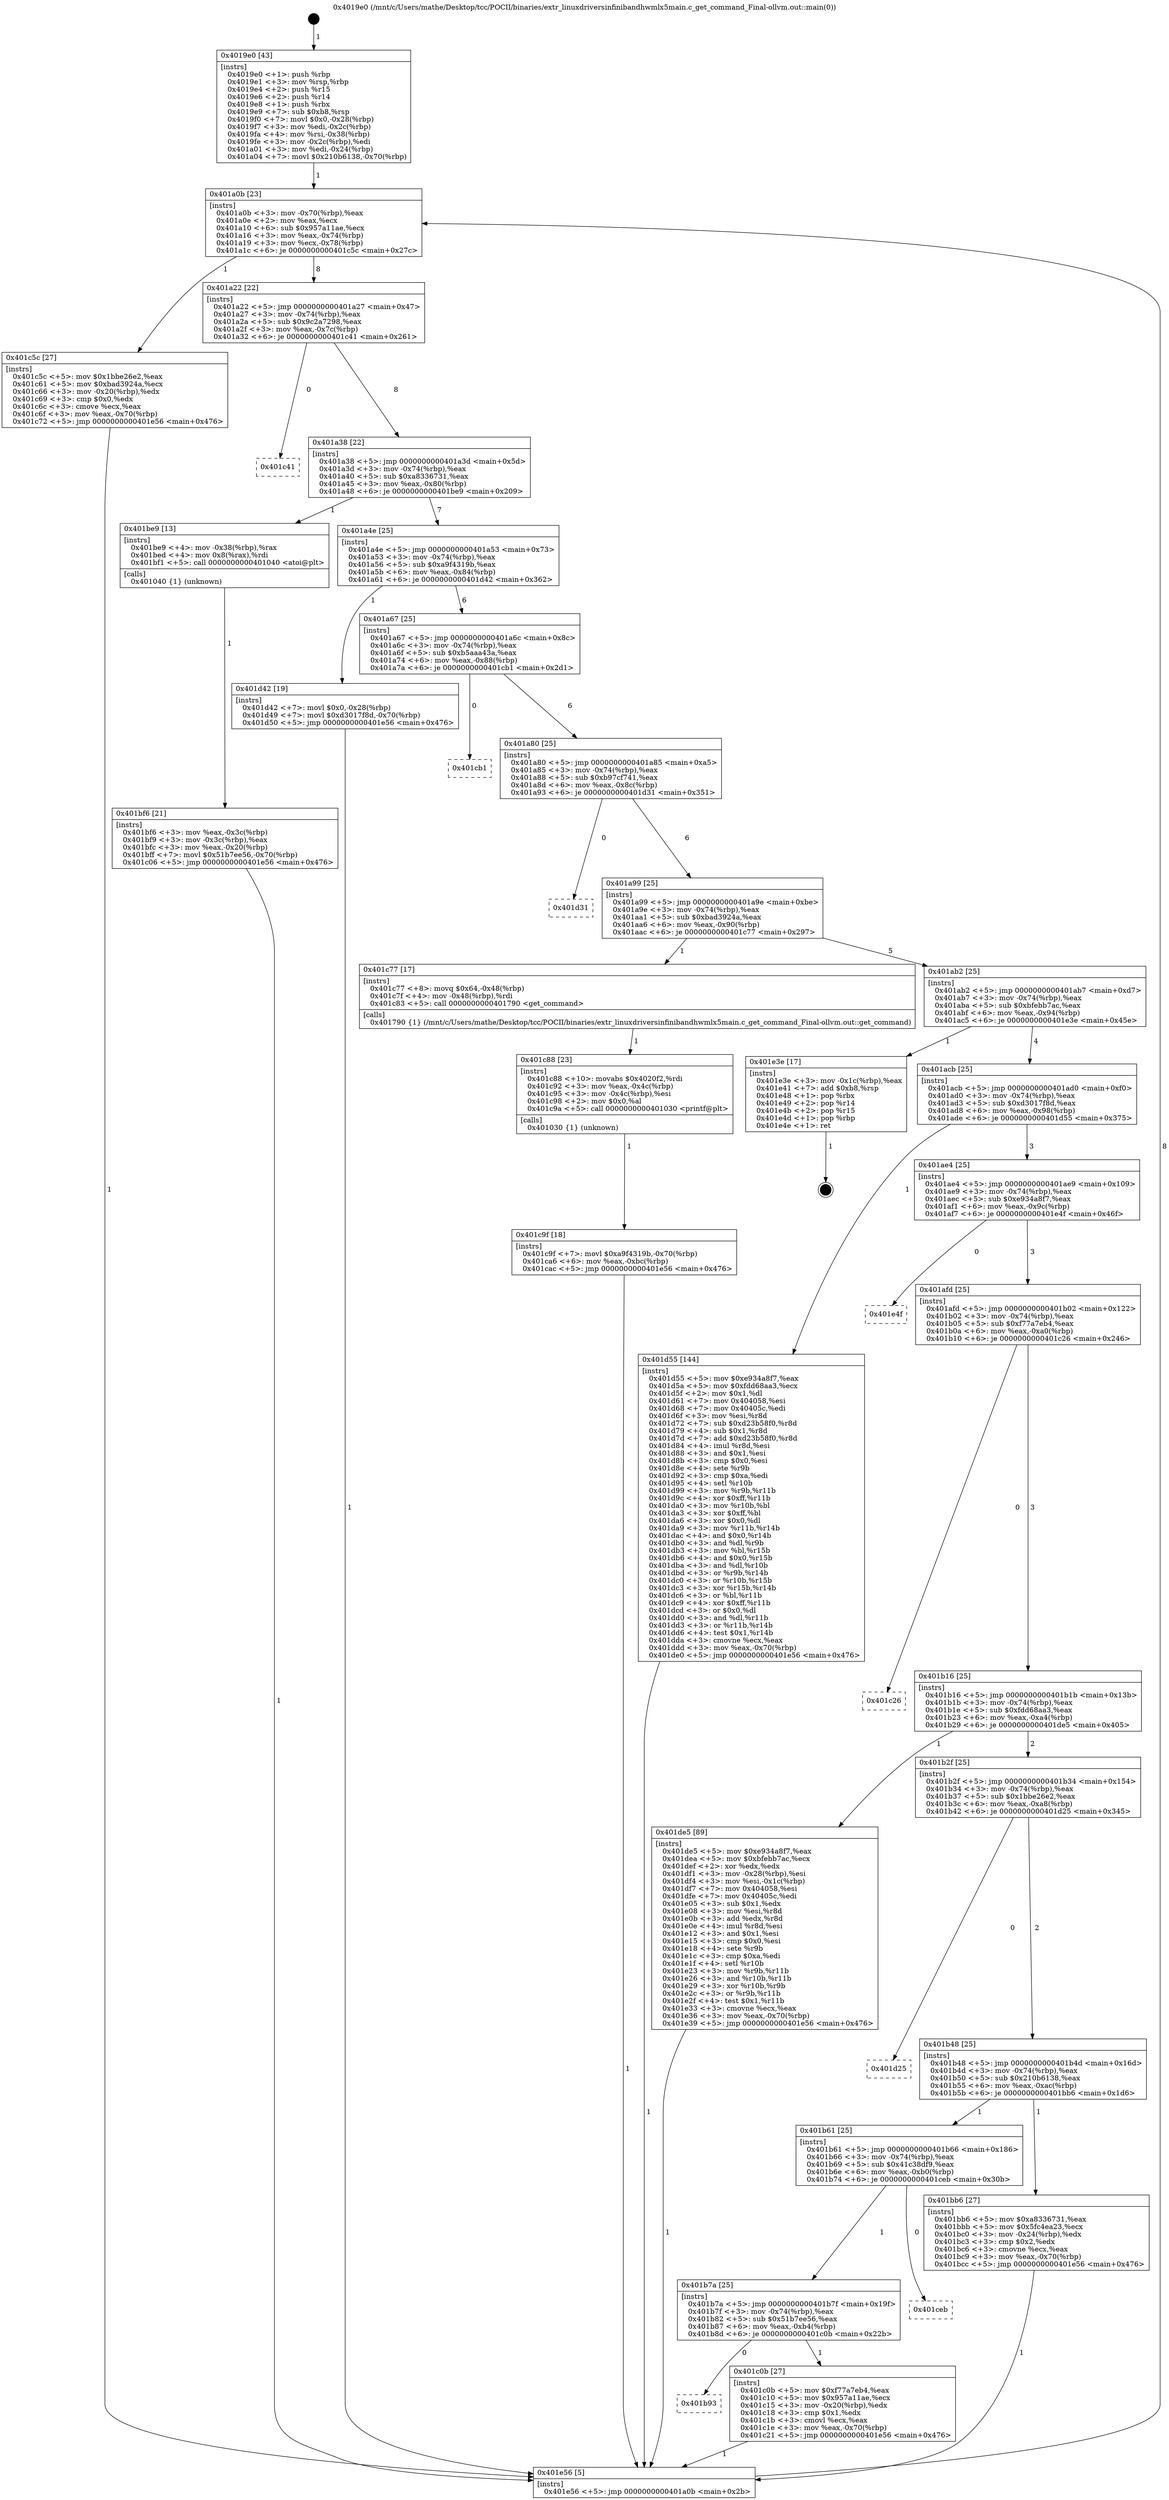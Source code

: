 digraph "0x4019e0" {
  label = "0x4019e0 (/mnt/c/Users/mathe/Desktop/tcc/POCII/binaries/extr_linuxdriversinfinibandhwmlx5main.c_get_command_Final-ollvm.out::main(0))"
  labelloc = "t"
  node[shape=record]

  Entry [label="",width=0.3,height=0.3,shape=circle,fillcolor=black,style=filled]
  "0x401a0b" [label="{
     0x401a0b [23]\l
     | [instrs]\l
     &nbsp;&nbsp;0x401a0b \<+3\>: mov -0x70(%rbp),%eax\l
     &nbsp;&nbsp;0x401a0e \<+2\>: mov %eax,%ecx\l
     &nbsp;&nbsp;0x401a10 \<+6\>: sub $0x957a11ae,%ecx\l
     &nbsp;&nbsp;0x401a16 \<+3\>: mov %eax,-0x74(%rbp)\l
     &nbsp;&nbsp;0x401a19 \<+3\>: mov %ecx,-0x78(%rbp)\l
     &nbsp;&nbsp;0x401a1c \<+6\>: je 0000000000401c5c \<main+0x27c\>\l
  }"]
  "0x401c5c" [label="{
     0x401c5c [27]\l
     | [instrs]\l
     &nbsp;&nbsp;0x401c5c \<+5\>: mov $0x1bbe26e2,%eax\l
     &nbsp;&nbsp;0x401c61 \<+5\>: mov $0xbad3924a,%ecx\l
     &nbsp;&nbsp;0x401c66 \<+3\>: mov -0x20(%rbp),%edx\l
     &nbsp;&nbsp;0x401c69 \<+3\>: cmp $0x0,%edx\l
     &nbsp;&nbsp;0x401c6c \<+3\>: cmove %ecx,%eax\l
     &nbsp;&nbsp;0x401c6f \<+3\>: mov %eax,-0x70(%rbp)\l
     &nbsp;&nbsp;0x401c72 \<+5\>: jmp 0000000000401e56 \<main+0x476\>\l
  }"]
  "0x401a22" [label="{
     0x401a22 [22]\l
     | [instrs]\l
     &nbsp;&nbsp;0x401a22 \<+5\>: jmp 0000000000401a27 \<main+0x47\>\l
     &nbsp;&nbsp;0x401a27 \<+3\>: mov -0x74(%rbp),%eax\l
     &nbsp;&nbsp;0x401a2a \<+5\>: sub $0x9c2a7298,%eax\l
     &nbsp;&nbsp;0x401a2f \<+3\>: mov %eax,-0x7c(%rbp)\l
     &nbsp;&nbsp;0x401a32 \<+6\>: je 0000000000401c41 \<main+0x261\>\l
  }"]
  Exit [label="",width=0.3,height=0.3,shape=circle,fillcolor=black,style=filled,peripheries=2]
  "0x401c41" [label="{
     0x401c41\l
  }", style=dashed]
  "0x401a38" [label="{
     0x401a38 [22]\l
     | [instrs]\l
     &nbsp;&nbsp;0x401a38 \<+5\>: jmp 0000000000401a3d \<main+0x5d\>\l
     &nbsp;&nbsp;0x401a3d \<+3\>: mov -0x74(%rbp),%eax\l
     &nbsp;&nbsp;0x401a40 \<+5\>: sub $0xa8336731,%eax\l
     &nbsp;&nbsp;0x401a45 \<+3\>: mov %eax,-0x80(%rbp)\l
     &nbsp;&nbsp;0x401a48 \<+6\>: je 0000000000401be9 \<main+0x209\>\l
  }"]
  "0x401c9f" [label="{
     0x401c9f [18]\l
     | [instrs]\l
     &nbsp;&nbsp;0x401c9f \<+7\>: movl $0xa9f4319b,-0x70(%rbp)\l
     &nbsp;&nbsp;0x401ca6 \<+6\>: mov %eax,-0xbc(%rbp)\l
     &nbsp;&nbsp;0x401cac \<+5\>: jmp 0000000000401e56 \<main+0x476\>\l
  }"]
  "0x401be9" [label="{
     0x401be9 [13]\l
     | [instrs]\l
     &nbsp;&nbsp;0x401be9 \<+4\>: mov -0x38(%rbp),%rax\l
     &nbsp;&nbsp;0x401bed \<+4\>: mov 0x8(%rax),%rdi\l
     &nbsp;&nbsp;0x401bf1 \<+5\>: call 0000000000401040 \<atoi@plt\>\l
     | [calls]\l
     &nbsp;&nbsp;0x401040 \{1\} (unknown)\l
  }"]
  "0x401a4e" [label="{
     0x401a4e [25]\l
     | [instrs]\l
     &nbsp;&nbsp;0x401a4e \<+5\>: jmp 0000000000401a53 \<main+0x73\>\l
     &nbsp;&nbsp;0x401a53 \<+3\>: mov -0x74(%rbp),%eax\l
     &nbsp;&nbsp;0x401a56 \<+5\>: sub $0xa9f4319b,%eax\l
     &nbsp;&nbsp;0x401a5b \<+6\>: mov %eax,-0x84(%rbp)\l
     &nbsp;&nbsp;0x401a61 \<+6\>: je 0000000000401d42 \<main+0x362\>\l
  }"]
  "0x401c88" [label="{
     0x401c88 [23]\l
     | [instrs]\l
     &nbsp;&nbsp;0x401c88 \<+10\>: movabs $0x4020f2,%rdi\l
     &nbsp;&nbsp;0x401c92 \<+3\>: mov %eax,-0x4c(%rbp)\l
     &nbsp;&nbsp;0x401c95 \<+3\>: mov -0x4c(%rbp),%esi\l
     &nbsp;&nbsp;0x401c98 \<+2\>: mov $0x0,%al\l
     &nbsp;&nbsp;0x401c9a \<+5\>: call 0000000000401030 \<printf@plt\>\l
     | [calls]\l
     &nbsp;&nbsp;0x401030 \{1\} (unknown)\l
  }"]
  "0x401d42" [label="{
     0x401d42 [19]\l
     | [instrs]\l
     &nbsp;&nbsp;0x401d42 \<+7\>: movl $0x0,-0x28(%rbp)\l
     &nbsp;&nbsp;0x401d49 \<+7\>: movl $0xd3017f8d,-0x70(%rbp)\l
     &nbsp;&nbsp;0x401d50 \<+5\>: jmp 0000000000401e56 \<main+0x476\>\l
  }"]
  "0x401a67" [label="{
     0x401a67 [25]\l
     | [instrs]\l
     &nbsp;&nbsp;0x401a67 \<+5\>: jmp 0000000000401a6c \<main+0x8c\>\l
     &nbsp;&nbsp;0x401a6c \<+3\>: mov -0x74(%rbp),%eax\l
     &nbsp;&nbsp;0x401a6f \<+5\>: sub $0xb5aaa43a,%eax\l
     &nbsp;&nbsp;0x401a74 \<+6\>: mov %eax,-0x88(%rbp)\l
     &nbsp;&nbsp;0x401a7a \<+6\>: je 0000000000401cb1 \<main+0x2d1\>\l
  }"]
  "0x401b93" [label="{
     0x401b93\l
  }", style=dashed]
  "0x401cb1" [label="{
     0x401cb1\l
  }", style=dashed]
  "0x401a80" [label="{
     0x401a80 [25]\l
     | [instrs]\l
     &nbsp;&nbsp;0x401a80 \<+5\>: jmp 0000000000401a85 \<main+0xa5\>\l
     &nbsp;&nbsp;0x401a85 \<+3\>: mov -0x74(%rbp),%eax\l
     &nbsp;&nbsp;0x401a88 \<+5\>: sub $0xb97cf741,%eax\l
     &nbsp;&nbsp;0x401a8d \<+6\>: mov %eax,-0x8c(%rbp)\l
     &nbsp;&nbsp;0x401a93 \<+6\>: je 0000000000401d31 \<main+0x351\>\l
  }"]
  "0x401c0b" [label="{
     0x401c0b [27]\l
     | [instrs]\l
     &nbsp;&nbsp;0x401c0b \<+5\>: mov $0xf77a7eb4,%eax\l
     &nbsp;&nbsp;0x401c10 \<+5\>: mov $0x957a11ae,%ecx\l
     &nbsp;&nbsp;0x401c15 \<+3\>: mov -0x20(%rbp),%edx\l
     &nbsp;&nbsp;0x401c18 \<+3\>: cmp $0x1,%edx\l
     &nbsp;&nbsp;0x401c1b \<+3\>: cmovl %ecx,%eax\l
     &nbsp;&nbsp;0x401c1e \<+3\>: mov %eax,-0x70(%rbp)\l
     &nbsp;&nbsp;0x401c21 \<+5\>: jmp 0000000000401e56 \<main+0x476\>\l
  }"]
  "0x401d31" [label="{
     0x401d31\l
  }", style=dashed]
  "0x401a99" [label="{
     0x401a99 [25]\l
     | [instrs]\l
     &nbsp;&nbsp;0x401a99 \<+5\>: jmp 0000000000401a9e \<main+0xbe\>\l
     &nbsp;&nbsp;0x401a9e \<+3\>: mov -0x74(%rbp),%eax\l
     &nbsp;&nbsp;0x401aa1 \<+5\>: sub $0xbad3924a,%eax\l
     &nbsp;&nbsp;0x401aa6 \<+6\>: mov %eax,-0x90(%rbp)\l
     &nbsp;&nbsp;0x401aac \<+6\>: je 0000000000401c77 \<main+0x297\>\l
  }"]
  "0x401b7a" [label="{
     0x401b7a [25]\l
     | [instrs]\l
     &nbsp;&nbsp;0x401b7a \<+5\>: jmp 0000000000401b7f \<main+0x19f\>\l
     &nbsp;&nbsp;0x401b7f \<+3\>: mov -0x74(%rbp),%eax\l
     &nbsp;&nbsp;0x401b82 \<+5\>: sub $0x51b7ee56,%eax\l
     &nbsp;&nbsp;0x401b87 \<+6\>: mov %eax,-0xb4(%rbp)\l
     &nbsp;&nbsp;0x401b8d \<+6\>: je 0000000000401c0b \<main+0x22b\>\l
  }"]
  "0x401c77" [label="{
     0x401c77 [17]\l
     | [instrs]\l
     &nbsp;&nbsp;0x401c77 \<+8\>: movq $0x64,-0x48(%rbp)\l
     &nbsp;&nbsp;0x401c7f \<+4\>: mov -0x48(%rbp),%rdi\l
     &nbsp;&nbsp;0x401c83 \<+5\>: call 0000000000401790 \<get_command\>\l
     | [calls]\l
     &nbsp;&nbsp;0x401790 \{1\} (/mnt/c/Users/mathe/Desktop/tcc/POCII/binaries/extr_linuxdriversinfinibandhwmlx5main.c_get_command_Final-ollvm.out::get_command)\l
  }"]
  "0x401ab2" [label="{
     0x401ab2 [25]\l
     | [instrs]\l
     &nbsp;&nbsp;0x401ab2 \<+5\>: jmp 0000000000401ab7 \<main+0xd7\>\l
     &nbsp;&nbsp;0x401ab7 \<+3\>: mov -0x74(%rbp),%eax\l
     &nbsp;&nbsp;0x401aba \<+5\>: sub $0xbfebb7ac,%eax\l
     &nbsp;&nbsp;0x401abf \<+6\>: mov %eax,-0x94(%rbp)\l
     &nbsp;&nbsp;0x401ac5 \<+6\>: je 0000000000401e3e \<main+0x45e\>\l
  }"]
  "0x401ceb" [label="{
     0x401ceb\l
  }", style=dashed]
  "0x401e3e" [label="{
     0x401e3e [17]\l
     | [instrs]\l
     &nbsp;&nbsp;0x401e3e \<+3\>: mov -0x1c(%rbp),%eax\l
     &nbsp;&nbsp;0x401e41 \<+7\>: add $0xb8,%rsp\l
     &nbsp;&nbsp;0x401e48 \<+1\>: pop %rbx\l
     &nbsp;&nbsp;0x401e49 \<+2\>: pop %r14\l
     &nbsp;&nbsp;0x401e4b \<+2\>: pop %r15\l
     &nbsp;&nbsp;0x401e4d \<+1\>: pop %rbp\l
     &nbsp;&nbsp;0x401e4e \<+1\>: ret\l
  }"]
  "0x401acb" [label="{
     0x401acb [25]\l
     | [instrs]\l
     &nbsp;&nbsp;0x401acb \<+5\>: jmp 0000000000401ad0 \<main+0xf0\>\l
     &nbsp;&nbsp;0x401ad0 \<+3\>: mov -0x74(%rbp),%eax\l
     &nbsp;&nbsp;0x401ad3 \<+5\>: sub $0xd3017f8d,%eax\l
     &nbsp;&nbsp;0x401ad8 \<+6\>: mov %eax,-0x98(%rbp)\l
     &nbsp;&nbsp;0x401ade \<+6\>: je 0000000000401d55 \<main+0x375\>\l
  }"]
  "0x401bf6" [label="{
     0x401bf6 [21]\l
     | [instrs]\l
     &nbsp;&nbsp;0x401bf6 \<+3\>: mov %eax,-0x3c(%rbp)\l
     &nbsp;&nbsp;0x401bf9 \<+3\>: mov -0x3c(%rbp),%eax\l
     &nbsp;&nbsp;0x401bfc \<+3\>: mov %eax,-0x20(%rbp)\l
     &nbsp;&nbsp;0x401bff \<+7\>: movl $0x51b7ee56,-0x70(%rbp)\l
     &nbsp;&nbsp;0x401c06 \<+5\>: jmp 0000000000401e56 \<main+0x476\>\l
  }"]
  "0x401d55" [label="{
     0x401d55 [144]\l
     | [instrs]\l
     &nbsp;&nbsp;0x401d55 \<+5\>: mov $0xe934a8f7,%eax\l
     &nbsp;&nbsp;0x401d5a \<+5\>: mov $0xfdd68aa3,%ecx\l
     &nbsp;&nbsp;0x401d5f \<+2\>: mov $0x1,%dl\l
     &nbsp;&nbsp;0x401d61 \<+7\>: mov 0x404058,%esi\l
     &nbsp;&nbsp;0x401d68 \<+7\>: mov 0x40405c,%edi\l
     &nbsp;&nbsp;0x401d6f \<+3\>: mov %esi,%r8d\l
     &nbsp;&nbsp;0x401d72 \<+7\>: sub $0xd23b58f0,%r8d\l
     &nbsp;&nbsp;0x401d79 \<+4\>: sub $0x1,%r8d\l
     &nbsp;&nbsp;0x401d7d \<+7\>: add $0xd23b58f0,%r8d\l
     &nbsp;&nbsp;0x401d84 \<+4\>: imul %r8d,%esi\l
     &nbsp;&nbsp;0x401d88 \<+3\>: and $0x1,%esi\l
     &nbsp;&nbsp;0x401d8b \<+3\>: cmp $0x0,%esi\l
     &nbsp;&nbsp;0x401d8e \<+4\>: sete %r9b\l
     &nbsp;&nbsp;0x401d92 \<+3\>: cmp $0xa,%edi\l
     &nbsp;&nbsp;0x401d95 \<+4\>: setl %r10b\l
     &nbsp;&nbsp;0x401d99 \<+3\>: mov %r9b,%r11b\l
     &nbsp;&nbsp;0x401d9c \<+4\>: xor $0xff,%r11b\l
     &nbsp;&nbsp;0x401da0 \<+3\>: mov %r10b,%bl\l
     &nbsp;&nbsp;0x401da3 \<+3\>: xor $0xff,%bl\l
     &nbsp;&nbsp;0x401da6 \<+3\>: xor $0x0,%dl\l
     &nbsp;&nbsp;0x401da9 \<+3\>: mov %r11b,%r14b\l
     &nbsp;&nbsp;0x401dac \<+4\>: and $0x0,%r14b\l
     &nbsp;&nbsp;0x401db0 \<+3\>: and %dl,%r9b\l
     &nbsp;&nbsp;0x401db3 \<+3\>: mov %bl,%r15b\l
     &nbsp;&nbsp;0x401db6 \<+4\>: and $0x0,%r15b\l
     &nbsp;&nbsp;0x401dba \<+3\>: and %dl,%r10b\l
     &nbsp;&nbsp;0x401dbd \<+3\>: or %r9b,%r14b\l
     &nbsp;&nbsp;0x401dc0 \<+3\>: or %r10b,%r15b\l
     &nbsp;&nbsp;0x401dc3 \<+3\>: xor %r15b,%r14b\l
     &nbsp;&nbsp;0x401dc6 \<+3\>: or %bl,%r11b\l
     &nbsp;&nbsp;0x401dc9 \<+4\>: xor $0xff,%r11b\l
     &nbsp;&nbsp;0x401dcd \<+3\>: or $0x0,%dl\l
     &nbsp;&nbsp;0x401dd0 \<+3\>: and %dl,%r11b\l
     &nbsp;&nbsp;0x401dd3 \<+3\>: or %r11b,%r14b\l
     &nbsp;&nbsp;0x401dd6 \<+4\>: test $0x1,%r14b\l
     &nbsp;&nbsp;0x401dda \<+3\>: cmovne %ecx,%eax\l
     &nbsp;&nbsp;0x401ddd \<+3\>: mov %eax,-0x70(%rbp)\l
     &nbsp;&nbsp;0x401de0 \<+5\>: jmp 0000000000401e56 \<main+0x476\>\l
  }"]
  "0x401ae4" [label="{
     0x401ae4 [25]\l
     | [instrs]\l
     &nbsp;&nbsp;0x401ae4 \<+5\>: jmp 0000000000401ae9 \<main+0x109\>\l
     &nbsp;&nbsp;0x401ae9 \<+3\>: mov -0x74(%rbp),%eax\l
     &nbsp;&nbsp;0x401aec \<+5\>: sub $0xe934a8f7,%eax\l
     &nbsp;&nbsp;0x401af1 \<+6\>: mov %eax,-0x9c(%rbp)\l
     &nbsp;&nbsp;0x401af7 \<+6\>: je 0000000000401e4f \<main+0x46f\>\l
  }"]
  "0x4019e0" [label="{
     0x4019e0 [43]\l
     | [instrs]\l
     &nbsp;&nbsp;0x4019e0 \<+1\>: push %rbp\l
     &nbsp;&nbsp;0x4019e1 \<+3\>: mov %rsp,%rbp\l
     &nbsp;&nbsp;0x4019e4 \<+2\>: push %r15\l
     &nbsp;&nbsp;0x4019e6 \<+2\>: push %r14\l
     &nbsp;&nbsp;0x4019e8 \<+1\>: push %rbx\l
     &nbsp;&nbsp;0x4019e9 \<+7\>: sub $0xb8,%rsp\l
     &nbsp;&nbsp;0x4019f0 \<+7\>: movl $0x0,-0x28(%rbp)\l
     &nbsp;&nbsp;0x4019f7 \<+3\>: mov %edi,-0x2c(%rbp)\l
     &nbsp;&nbsp;0x4019fa \<+4\>: mov %rsi,-0x38(%rbp)\l
     &nbsp;&nbsp;0x4019fe \<+3\>: mov -0x2c(%rbp),%edi\l
     &nbsp;&nbsp;0x401a01 \<+3\>: mov %edi,-0x24(%rbp)\l
     &nbsp;&nbsp;0x401a04 \<+7\>: movl $0x210b6138,-0x70(%rbp)\l
  }"]
  "0x401e4f" [label="{
     0x401e4f\l
  }", style=dashed]
  "0x401afd" [label="{
     0x401afd [25]\l
     | [instrs]\l
     &nbsp;&nbsp;0x401afd \<+5\>: jmp 0000000000401b02 \<main+0x122\>\l
     &nbsp;&nbsp;0x401b02 \<+3\>: mov -0x74(%rbp),%eax\l
     &nbsp;&nbsp;0x401b05 \<+5\>: sub $0xf77a7eb4,%eax\l
     &nbsp;&nbsp;0x401b0a \<+6\>: mov %eax,-0xa0(%rbp)\l
     &nbsp;&nbsp;0x401b10 \<+6\>: je 0000000000401c26 \<main+0x246\>\l
  }"]
  "0x401e56" [label="{
     0x401e56 [5]\l
     | [instrs]\l
     &nbsp;&nbsp;0x401e56 \<+5\>: jmp 0000000000401a0b \<main+0x2b\>\l
  }"]
  "0x401c26" [label="{
     0x401c26\l
  }", style=dashed]
  "0x401b16" [label="{
     0x401b16 [25]\l
     | [instrs]\l
     &nbsp;&nbsp;0x401b16 \<+5\>: jmp 0000000000401b1b \<main+0x13b\>\l
     &nbsp;&nbsp;0x401b1b \<+3\>: mov -0x74(%rbp),%eax\l
     &nbsp;&nbsp;0x401b1e \<+5\>: sub $0xfdd68aa3,%eax\l
     &nbsp;&nbsp;0x401b23 \<+6\>: mov %eax,-0xa4(%rbp)\l
     &nbsp;&nbsp;0x401b29 \<+6\>: je 0000000000401de5 \<main+0x405\>\l
  }"]
  "0x401b61" [label="{
     0x401b61 [25]\l
     | [instrs]\l
     &nbsp;&nbsp;0x401b61 \<+5\>: jmp 0000000000401b66 \<main+0x186\>\l
     &nbsp;&nbsp;0x401b66 \<+3\>: mov -0x74(%rbp),%eax\l
     &nbsp;&nbsp;0x401b69 \<+5\>: sub $0x41c38df9,%eax\l
     &nbsp;&nbsp;0x401b6e \<+6\>: mov %eax,-0xb0(%rbp)\l
     &nbsp;&nbsp;0x401b74 \<+6\>: je 0000000000401ceb \<main+0x30b\>\l
  }"]
  "0x401de5" [label="{
     0x401de5 [89]\l
     | [instrs]\l
     &nbsp;&nbsp;0x401de5 \<+5\>: mov $0xe934a8f7,%eax\l
     &nbsp;&nbsp;0x401dea \<+5\>: mov $0xbfebb7ac,%ecx\l
     &nbsp;&nbsp;0x401def \<+2\>: xor %edx,%edx\l
     &nbsp;&nbsp;0x401df1 \<+3\>: mov -0x28(%rbp),%esi\l
     &nbsp;&nbsp;0x401df4 \<+3\>: mov %esi,-0x1c(%rbp)\l
     &nbsp;&nbsp;0x401df7 \<+7\>: mov 0x404058,%esi\l
     &nbsp;&nbsp;0x401dfe \<+7\>: mov 0x40405c,%edi\l
     &nbsp;&nbsp;0x401e05 \<+3\>: sub $0x1,%edx\l
     &nbsp;&nbsp;0x401e08 \<+3\>: mov %esi,%r8d\l
     &nbsp;&nbsp;0x401e0b \<+3\>: add %edx,%r8d\l
     &nbsp;&nbsp;0x401e0e \<+4\>: imul %r8d,%esi\l
     &nbsp;&nbsp;0x401e12 \<+3\>: and $0x1,%esi\l
     &nbsp;&nbsp;0x401e15 \<+3\>: cmp $0x0,%esi\l
     &nbsp;&nbsp;0x401e18 \<+4\>: sete %r9b\l
     &nbsp;&nbsp;0x401e1c \<+3\>: cmp $0xa,%edi\l
     &nbsp;&nbsp;0x401e1f \<+4\>: setl %r10b\l
     &nbsp;&nbsp;0x401e23 \<+3\>: mov %r9b,%r11b\l
     &nbsp;&nbsp;0x401e26 \<+3\>: and %r10b,%r11b\l
     &nbsp;&nbsp;0x401e29 \<+3\>: xor %r10b,%r9b\l
     &nbsp;&nbsp;0x401e2c \<+3\>: or %r9b,%r11b\l
     &nbsp;&nbsp;0x401e2f \<+4\>: test $0x1,%r11b\l
     &nbsp;&nbsp;0x401e33 \<+3\>: cmovne %ecx,%eax\l
     &nbsp;&nbsp;0x401e36 \<+3\>: mov %eax,-0x70(%rbp)\l
     &nbsp;&nbsp;0x401e39 \<+5\>: jmp 0000000000401e56 \<main+0x476\>\l
  }"]
  "0x401b2f" [label="{
     0x401b2f [25]\l
     | [instrs]\l
     &nbsp;&nbsp;0x401b2f \<+5\>: jmp 0000000000401b34 \<main+0x154\>\l
     &nbsp;&nbsp;0x401b34 \<+3\>: mov -0x74(%rbp),%eax\l
     &nbsp;&nbsp;0x401b37 \<+5\>: sub $0x1bbe26e2,%eax\l
     &nbsp;&nbsp;0x401b3c \<+6\>: mov %eax,-0xa8(%rbp)\l
     &nbsp;&nbsp;0x401b42 \<+6\>: je 0000000000401d25 \<main+0x345\>\l
  }"]
  "0x401bb6" [label="{
     0x401bb6 [27]\l
     | [instrs]\l
     &nbsp;&nbsp;0x401bb6 \<+5\>: mov $0xa8336731,%eax\l
     &nbsp;&nbsp;0x401bbb \<+5\>: mov $0x5fc4ea23,%ecx\l
     &nbsp;&nbsp;0x401bc0 \<+3\>: mov -0x24(%rbp),%edx\l
     &nbsp;&nbsp;0x401bc3 \<+3\>: cmp $0x2,%edx\l
     &nbsp;&nbsp;0x401bc6 \<+3\>: cmovne %ecx,%eax\l
     &nbsp;&nbsp;0x401bc9 \<+3\>: mov %eax,-0x70(%rbp)\l
     &nbsp;&nbsp;0x401bcc \<+5\>: jmp 0000000000401e56 \<main+0x476\>\l
  }"]
  "0x401d25" [label="{
     0x401d25\l
  }", style=dashed]
  "0x401b48" [label="{
     0x401b48 [25]\l
     | [instrs]\l
     &nbsp;&nbsp;0x401b48 \<+5\>: jmp 0000000000401b4d \<main+0x16d\>\l
     &nbsp;&nbsp;0x401b4d \<+3\>: mov -0x74(%rbp),%eax\l
     &nbsp;&nbsp;0x401b50 \<+5\>: sub $0x210b6138,%eax\l
     &nbsp;&nbsp;0x401b55 \<+6\>: mov %eax,-0xac(%rbp)\l
     &nbsp;&nbsp;0x401b5b \<+6\>: je 0000000000401bb6 \<main+0x1d6\>\l
  }"]
  Entry -> "0x4019e0" [label=" 1"]
  "0x401a0b" -> "0x401c5c" [label=" 1"]
  "0x401a0b" -> "0x401a22" [label=" 8"]
  "0x401e3e" -> Exit [label=" 1"]
  "0x401a22" -> "0x401c41" [label=" 0"]
  "0x401a22" -> "0x401a38" [label=" 8"]
  "0x401de5" -> "0x401e56" [label=" 1"]
  "0x401a38" -> "0x401be9" [label=" 1"]
  "0x401a38" -> "0x401a4e" [label=" 7"]
  "0x401d55" -> "0x401e56" [label=" 1"]
  "0x401a4e" -> "0x401d42" [label=" 1"]
  "0x401a4e" -> "0x401a67" [label=" 6"]
  "0x401d42" -> "0x401e56" [label=" 1"]
  "0x401a67" -> "0x401cb1" [label=" 0"]
  "0x401a67" -> "0x401a80" [label=" 6"]
  "0x401c9f" -> "0x401e56" [label=" 1"]
  "0x401a80" -> "0x401d31" [label=" 0"]
  "0x401a80" -> "0x401a99" [label=" 6"]
  "0x401c88" -> "0x401c9f" [label=" 1"]
  "0x401a99" -> "0x401c77" [label=" 1"]
  "0x401a99" -> "0x401ab2" [label=" 5"]
  "0x401c5c" -> "0x401e56" [label=" 1"]
  "0x401ab2" -> "0x401e3e" [label=" 1"]
  "0x401ab2" -> "0x401acb" [label=" 4"]
  "0x401c0b" -> "0x401e56" [label=" 1"]
  "0x401acb" -> "0x401d55" [label=" 1"]
  "0x401acb" -> "0x401ae4" [label=" 3"]
  "0x401b7a" -> "0x401c0b" [label=" 1"]
  "0x401ae4" -> "0x401e4f" [label=" 0"]
  "0x401ae4" -> "0x401afd" [label=" 3"]
  "0x401c77" -> "0x401c88" [label=" 1"]
  "0x401afd" -> "0x401c26" [label=" 0"]
  "0x401afd" -> "0x401b16" [label=" 3"]
  "0x401b61" -> "0x401b7a" [label=" 1"]
  "0x401b16" -> "0x401de5" [label=" 1"]
  "0x401b16" -> "0x401b2f" [label=" 2"]
  "0x401b61" -> "0x401ceb" [label=" 0"]
  "0x401b2f" -> "0x401d25" [label=" 0"]
  "0x401b2f" -> "0x401b48" [label=" 2"]
  "0x401b7a" -> "0x401b93" [label=" 0"]
  "0x401b48" -> "0x401bb6" [label=" 1"]
  "0x401b48" -> "0x401b61" [label=" 1"]
  "0x401bb6" -> "0x401e56" [label=" 1"]
  "0x4019e0" -> "0x401a0b" [label=" 1"]
  "0x401e56" -> "0x401a0b" [label=" 8"]
  "0x401be9" -> "0x401bf6" [label=" 1"]
  "0x401bf6" -> "0x401e56" [label=" 1"]
}
